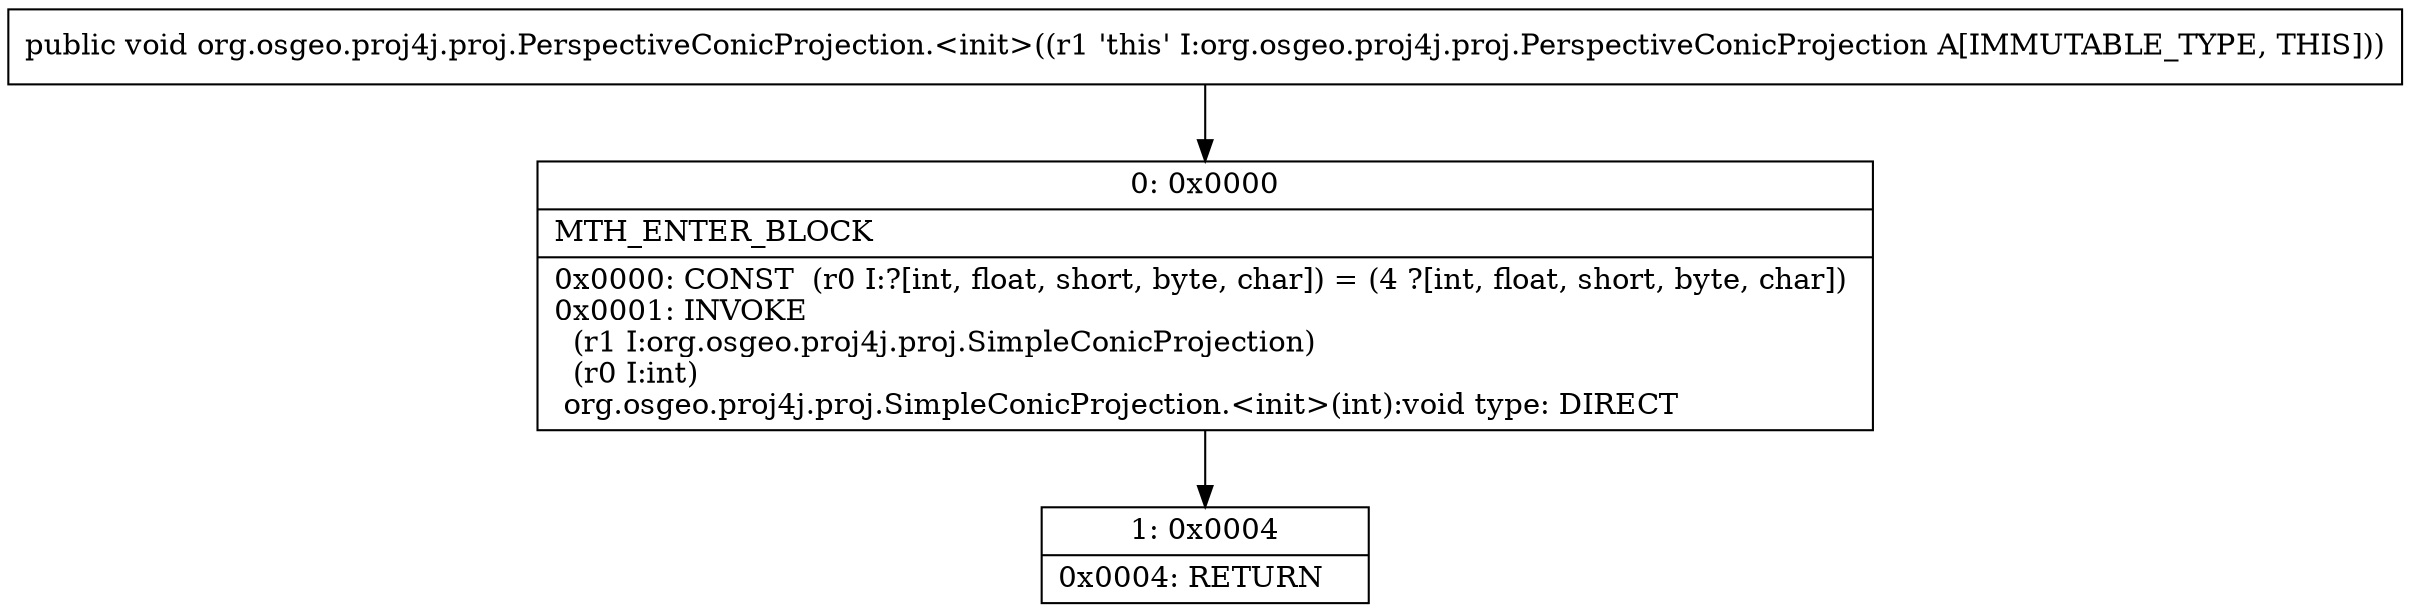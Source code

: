 digraph "CFG fororg.osgeo.proj4j.proj.PerspectiveConicProjection.\<init\>()V" {
Node_0 [shape=record,label="{0\:\ 0x0000|MTH_ENTER_BLOCK\l|0x0000: CONST  (r0 I:?[int, float, short, byte, char]) = (4 ?[int, float, short, byte, char]) \l0x0001: INVOKE  \l  (r1 I:org.osgeo.proj4j.proj.SimpleConicProjection)\l  (r0 I:int)\l org.osgeo.proj4j.proj.SimpleConicProjection.\<init\>(int):void type: DIRECT \l}"];
Node_1 [shape=record,label="{1\:\ 0x0004|0x0004: RETURN   \l}"];
MethodNode[shape=record,label="{public void org.osgeo.proj4j.proj.PerspectiveConicProjection.\<init\>((r1 'this' I:org.osgeo.proj4j.proj.PerspectiveConicProjection A[IMMUTABLE_TYPE, THIS])) }"];
MethodNode -> Node_0;
Node_0 -> Node_1;
}

